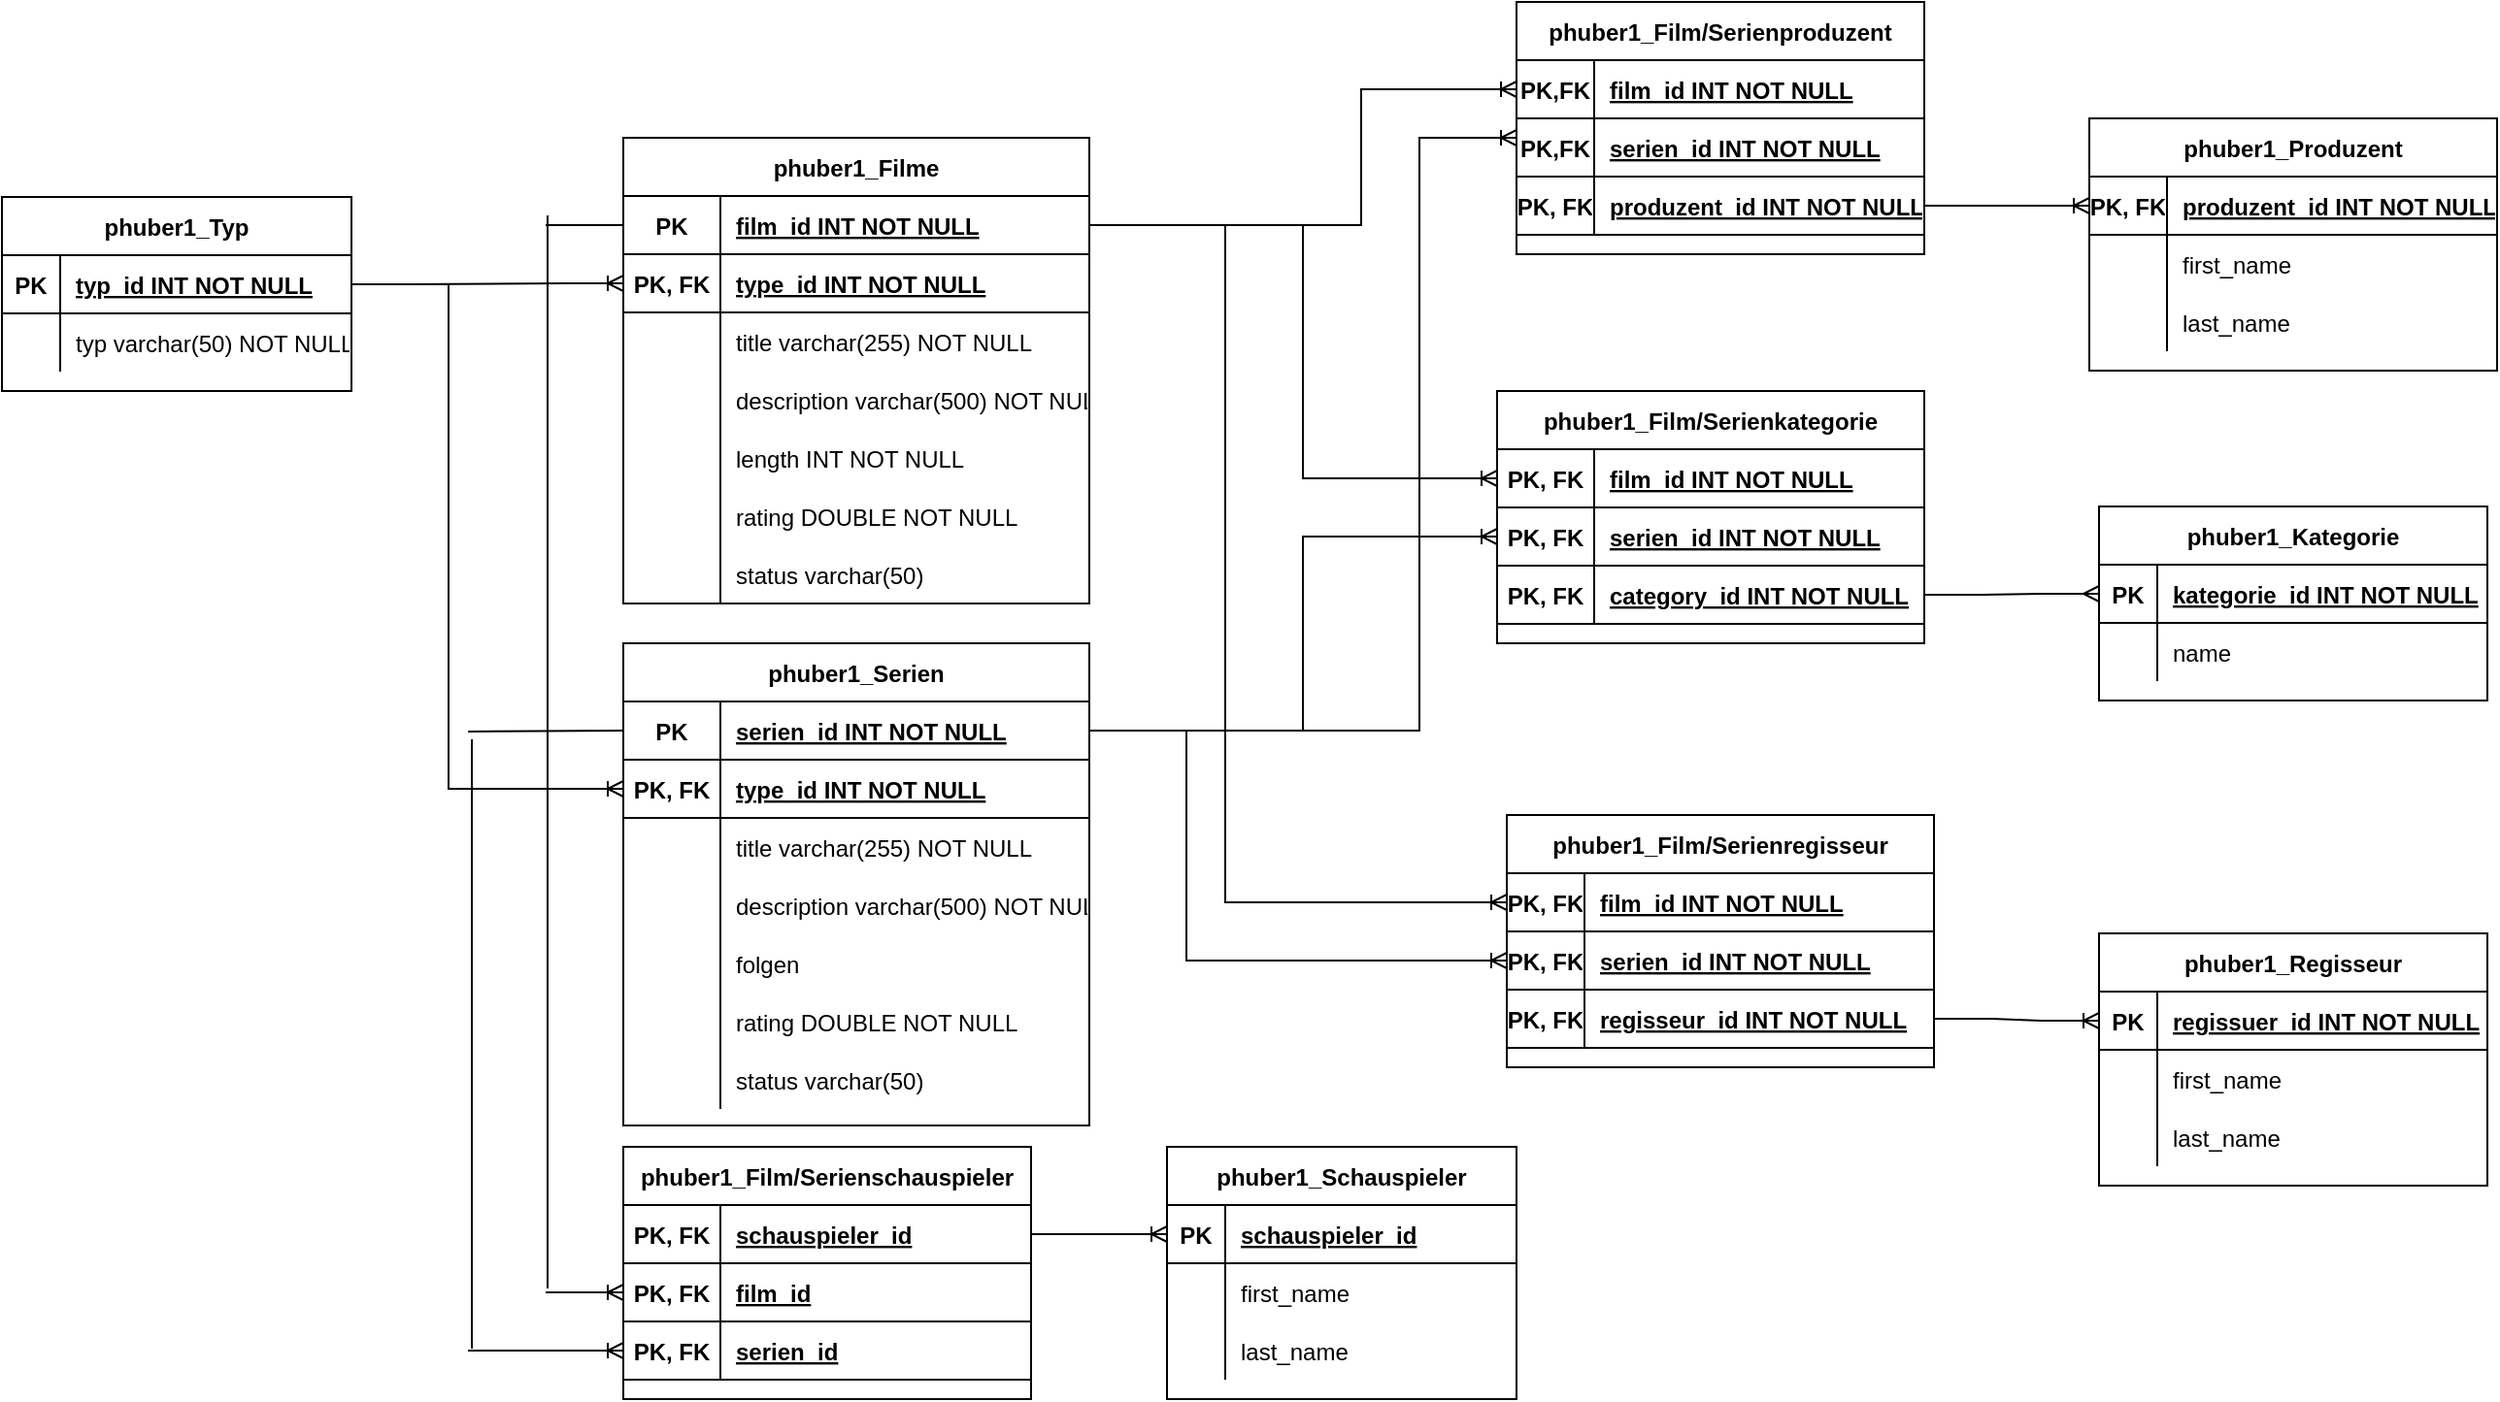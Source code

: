 <mxfile version="16.6.4" type="device"><diagram id="KSp8fLnDHFoUAOj3AxHG" name="Page-1"><mxGraphModel dx="2013" dy="986" grid="1" gridSize="10" guides="1" tooltips="1" connect="1" arrows="1" fold="1" page="1" pageScale="1" pageWidth="827" pageHeight="1169" math="0" shadow="0"><root><mxCell id="0"/><mxCell id="1" parent="0"/><mxCell id="9Musb2dba-jmzcyrWvt8-1" value="phuber1_Filme" style="shape=table;startSize=30;container=1;collapsible=1;childLayout=tableLayout;fixedRows=1;rowLines=0;fontStyle=1;align=center;resizeLast=1;" parent="1" vertex="1"><mxGeometry x="240" y="340" width="240" height="240" as="geometry"/></mxCell><mxCell id="9Musb2dba-jmzcyrWvt8-2" value="" style="shape=partialRectangle;collapsible=0;dropTarget=0;pointerEvents=0;fillColor=none;top=0;left=0;bottom=1;right=0;points=[[0,0.5],[1,0.5]];portConstraint=eastwest;" parent="9Musb2dba-jmzcyrWvt8-1" vertex="1"><mxGeometry y="30" width="240" height="30" as="geometry"/></mxCell><mxCell id="9Musb2dba-jmzcyrWvt8-3" value="PK" style="shape=partialRectangle;connectable=0;fillColor=none;top=0;left=0;bottom=0;right=0;fontStyle=1;overflow=hidden;" parent="9Musb2dba-jmzcyrWvt8-2" vertex="1"><mxGeometry width="50" height="30" as="geometry"><mxRectangle width="50" height="30" as="alternateBounds"/></mxGeometry></mxCell><mxCell id="9Musb2dba-jmzcyrWvt8-4" value="film_id INT NOT NULL" style="shape=partialRectangle;connectable=0;fillColor=none;top=0;left=0;bottom=0;right=0;align=left;spacingLeft=6;fontStyle=5;overflow=hidden;" parent="9Musb2dba-jmzcyrWvt8-2" vertex="1"><mxGeometry x="50" width="190" height="30" as="geometry"><mxRectangle width="190" height="30" as="alternateBounds"/></mxGeometry></mxCell><mxCell id="LfCO5lPHk4MvY7nS4nVk-37" style="shape=partialRectangle;collapsible=0;dropTarget=0;pointerEvents=0;fillColor=none;top=0;left=0;bottom=1;right=0;points=[[0,0.5],[1,0.5]];portConstraint=eastwest;" parent="9Musb2dba-jmzcyrWvt8-1" vertex="1"><mxGeometry y="60" width="240" height="30" as="geometry"/></mxCell><mxCell id="LfCO5lPHk4MvY7nS4nVk-38" value="PK, FK" style="shape=partialRectangle;connectable=0;fillColor=none;top=0;left=0;bottom=0;right=0;fontStyle=1;overflow=hidden;" parent="LfCO5lPHk4MvY7nS4nVk-37" vertex="1"><mxGeometry width="50" height="30" as="geometry"><mxRectangle width="50" height="30" as="alternateBounds"/></mxGeometry></mxCell><mxCell id="LfCO5lPHk4MvY7nS4nVk-39" value="type_id INT NOT NULL" style="shape=partialRectangle;connectable=0;fillColor=none;top=0;left=0;bottom=0;right=0;align=left;spacingLeft=6;fontStyle=5;overflow=hidden;" parent="LfCO5lPHk4MvY7nS4nVk-37" vertex="1"><mxGeometry x="50" width="190" height="30" as="geometry"><mxRectangle width="190" height="30" as="alternateBounds"/></mxGeometry></mxCell><mxCell id="9Musb2dba-jmzcyrWvt8-5" value="" style="shape=partialRectangle;collapsible=0;dropTarget=0;pointerEvents=0;fillColor=none;top=0;left=0;bottom=0;right=0;points=[[0,0.5],[1,0.5]];portConstraint=eastwest;" parent="9Musb2dba-jmzcyrWvt8-1" vertex="1"><mxGeometry y="90" width="240" height="30" as="geometry"/></mxCell><mxCell id="9Musb2dba-jmzcyrWvt8-6" value="" style="shape=partialRectangle;connectable=0;fillColor=none;top=0;left=0;bottom=0;right=0;editable=1;overflow=hidden;" parent="9Musb2dba-jmzcyrWvt8-5" vertex="1"><mxGeometry width="50" height="30" as="geometry"><mxRectangle width="50" height="30" as="alternateBounds"/></mxGeometry></mxCell><mxCell id="9Musb2dba-jmzcyrWvt8-7" value="title varchar(255) NOT NULL" style="shape=partialRectangle;connectable=0;fillColor=none;top=0;left=0;bottom=0;right=0;align=left;spacingLeft=6;overflow=hidden;" parent="9Musb2dba-jmzcyrWvt8-5" vertex="1"><mxGeometry x="50" width="190" height="30" as="geometry"><mxRectangle width="190" height="30" as="alternateBounds"/></mxGeometry></mxCell><mxCell id="9Musb2dba-jmzcyrWvt8-8" value="" style="shape=partialRectangle;collapsible=0;dropTarget=0;pointerEvents=0;fillColor=none;top=0;left=0;bottom=0;right=0;points=[[0,0.5],[1,0.5]];portConstraint=eastwest;" parent="9Musb2dba-jmzcyrWvt8-1" vertex="1"><mxGeometry y="120" width="240" height="30" as="geometry"/></mxCell><mxCell id="9Musb2dba-jmzcyrWvt8-9" value="" style="shape=partialRectangle;connectable=0;fillColor=none;top=0;left=0;bottom=0;right=0;editable=1;overflow=hidden;" parent="9Musb2dba-jmzcyrWvt8-8" vertex="1"><mxGeometry width="50" height="30" as="geometry"><mxRectangle width="50" height="30" as="alternateBounds"/></mxGeometry></mxCell><mxCell id="9Musb2dba-jmzcyrWvt8-10" value="description varchar(500) NOT NULL" style="shape=partialRectangle;connectable=0;fillColor=none;top=0;left=0;bottom=0;right=0;align=left;spacingLeft=6;overflow=hidden;" parent="9Musb2dba-jmzcyrWvt8-8" vertex="1"><mxGeometry x="50" width="190" height="30" as="geometry"><mxRectangle width="190" height="30" as="alternateBounds"/></mxGeometry></mxCell><mxCell id="9Musb2dba-jmzcyrWvt8-11" value="" style="shape=partialRectangle;collapsible=0;dropTarget=0;pointerEvents=0;fillColor=none;top=0;left=0;bottom=0;right=0;points=[[0,0.5],[1,0.5]];portConstraint=eastwest;" parent="9Musb2dba-jmzcyrWvt8-1" vertex="1"><mxGeometry y="150" width="240" height="30" as="geometry"/></mxCell><mxCell id="9Musb2dba-jmzcyrWvt8-12" value="" style="shape=partialRectangle;connectable=0;fillColor=none;top=0;left=0;bottom=0;right=0;editable=1;overflow=hidden;" parent="9Musb2dba-jmzcyrWvt8-11" vertex="1"><mxGeometry width="50" height="30" as="geometry"><mxRectangle width="50" height="30" as="alternateBounds"/></mxGeometry></mxCell><mxCell id="9Musb2dba-jmzcyrWvt8-13" value="length INT NOT NULL" style="shape=partialRectangle;connectable=0;fillColor=none;top=0;left=0;bottom=0;right=0;align=left;spacingLeft=6;overflow=hidden;" parent="9Musb2dba-jmzcyrWvt8-11" vertex="1"><mxGeometry x="50" width="190" height="30" as="geometry"><mxRectangle width="190" height="30" as="alternateBounds"/></mxGeometry></mxCell><mxCell id="9Musb2dba-jmzcyrWvt8-83" style="shape=partialRectangle;collapsible=0;dropTarget=0;pointerEvents=0;fillColor=none;top=0;left=0;bottom=0;right=0;points=[[0,0.5],[1,0.5]];portConstraint=eastwest;" parent="9Musb2dba-jmzcyrWvt8-1" vertex="1"><mxGeometry y="180" width="240" height="30" as="geometry"/></mxCell><mxCell id="9Musb2dba-jmzcyrWvt8-84" style="shape=partialRectangle;connectable=0;fillColor=none;top=0;left=0;bottom=0;right=0;editable=1;overflow=hidden;" parent="9Musb2dba-jmzcyrWvt8-83" vertex="1"><mxGeometry width="50" height="30" as="geometry"><mxRectangle width="50" height="30" as="alternateBounds"/></mxGeometry></mxCell><mxCell id="9Musb2dba-jmzcyrWvt8-85" value="rating DOUBLE NOT NULL" style="shape=partialRectangle;connectable=0;fillColor=none;top=0;left=0;bottom=0;right=0;align=left;spacingLeft=6;overflow=hidden;" parent="9Musb2dba-jmzcyrWvt8-83" vertex="1"><mxGeometry x="50" width="190" height="30" as="geometry"><mxRectangle width="190" height="30" as="alternateBounds"/></mxGeometry></mxCell><mxCell id="9Musb2dba-jmzcyrWvt8-80" style="shape=partialRectangle;collapsible=0;dropTarget=0;pointerEvents=0;fillColor=none;top=0;left=0;bottom=0;right=0;points=[[0,0.5],[1,0.5]];portConstraint=eastwest;" parent="9Musb2dba-jmzcyrWvt8-1" vertex="1"><mxGeometry y="210" width="240" height="30" as="geometry"/></mxCell><mxCell id="9Musb2dba-jmzcyrWvt8-81" style="shape=partialRectangle;connectable=0;fillColor=none;top=0;left=0;bottom=0;right=0;editable=1;overflow=hidden;" parent="9Musb2dba-jmzcyrWvt8-80" vertex="1"><mxGeometry width="50" height="30" as="geometry"><mxRectangle width="50" height="30" as="alternateBounds"/></mxGeometry></mxCell><mxCell id="9Musb2dba-jmzcyrWvt8-82" value="status varchar(50)" style="shape=partialRectangle;connectable=0;fillColor=none;top=0;left=0;bottom=0;right=0;align=left;spacingLeft=6;overflow=hidden;" parent="9Musb2dba-jmzcyrWvt8-80" vertex="1"><mxGeometry x="50" width="190" height="30" as="geometry"><mxRectangle width="190" height="30" as="alternateBounds"/></mxGeometry></mxCell><mxCell id="9Musb2dba-jmzcyrWvt8-14" value="phuber1_Film/Serienkategorie" style="shape=table;startSize=30;container=1;collapsible=1;childLayout=tableLayout;fixedRows=1;rowLines=0;fontStyle=1;align=center;resizeLast=1;" parent="1" vertex="1"><mxGeometry x="690" y="470.5" width="220" height="130" as="geometry"/></mxCell><mxCell id="9Musb2dba-jmzcyrWvt8-15" value="" style="shape=partialRectangle;collapsible=0;dropTarget=0;pointerEvents=0;fillColor=none;top=0;left=0;bottom=1;right=0;points=[[0,0.5],[1,0.5]];portConstraint=eastwest;" parent="9Musb2dba-jmzcyrWvt8-14" vertex="1"><mxGeometry y="30" width="220" height="30" as="geometry"/></mxCell><mxCell id="9Musb2dba-jmzcyrWvt8-16" value="PK, FK" style="shape=partialRectangle;connectable=0;fillColor=none;top=0;left=0;bottom=0;right=0;fontStyle=1;overflow=hidden;" parent="9Musb2dba-jmzcyrWvt8-15" vertex="1"><mxGeometry width="50" height="30" as="geometry"><mxRectangle width="50" height="30" as="alternateBounds"/></mxGeometry></mxCell><mxCell id="9Musb2dba-jmzcyrWvt8-17" value="film_id INT NOT NULL" style="shape=partialRectangle;connectable=0;fillColor=none;top=0;left=0;bottom=0;right=0;align=left;spacingLeft=6;fontStyle=5;overflow=hidden;" parent="9Musb2dba-jmzcyrWvt8-15" vertex="1"><mxGeometry x="50" width="170" height="30" as="geometry"><mxRectangle width="170" height="30" as="alternateBounds"/></mxGeometry></mxCell><mxCell id="9Musb2dba-jmzcyrWvt8-89" style="shape=partialRectangle;collapsible=0;dropTarget=0;pointerEvents=0;fillColor=none;top=0;left=0;bottom=1;right=0;points=[[0,0.5],[1,0.5]];portConstraint=eastwest;" parent="9Musb2dba-jmzcyrWvt8-14" vertex="1"><mxGeometry y="60" width="220" height="30" as="geometry"/></mxCell><mxCell id="9Musb2dba-jmzcyrWvt8-90" value="PK, FK" style="shape=partialRectangle;connectable=0;fillColor=none;top=0;left=0;bottom=0;right=0;fontStyle=1;overflow=hidden;" parent="9Musb2dba-jmzcyrWvt8-89" vertex="1"><mxGeometry width="50" height="30" as="geometry"><mxRectangle width="50" height="30" as="alternateBounds"/></mxGeometry></mxCell><mxCell id="9Musb2dba-jmzcyrWvt8-91" value="serien_id INT NOT NULL" style="shape=partialRectangle;connectable=0;fillColor=none;top=0;left=0;bottom=0;right=0;align=left;spacingLeft=6;fontStyle=5;overflow=hidden;" parent="9Musb2dba-jmzcyrWvt8-89" vertex="1"><mxGeometry x="50" width="170" height="30" as="geometry"><mxRectangle width="170" height="30" as="alternateBounds"/></mxGeometry></mxCell><mxCell id="9Musb2dba-jmzcyrWvt8-86" style="shape=partialRectangle;collapsible=0;dropTarget=0;pointerEvents=0;fillColor=none;top=0;left=0;bottom=1;right=0;points=[[0,0.5],[1,0.5]];portConstraint=eastwest;" parent="9Musb2dba-jmzcyrWvt8-14" vertex="1"><mxGeometry y="90" width="220" height="30" as="geometry"/></mxCell><mxCell id="9Musb2dba-jmzcyrWvt8-87" value="PK, FK" style="shape=partialRectangle;connectable=0;fillColor=none;top=0;left=0;bottom=0;right=0;fontStyle=1;overflow=hidden;" parent="9Musb2dba-jmzcyrWvt8-86" vertex="1"><mxGeometry width="50" height="30" as="geometry"><mxRectangle width="50" height="30" as="alternateBounds"/></mxGeometry></mxCell><mxCell id="9Musb2dba-jmzcyrWvt8-88" value="category_id INT NOT NULL" style="shape=partialRectangle;connectable=0;fillColor=none;top=0;left=0;bottom=0;right=0;align=left;spacingLeft=6;fontStyle=5;overflow=hidden;" parent="9Musb2dba-jmzcyrWvt8-86" vertex="1"><mxGeometry x="50" width="170" height="30" as="geometry"><mxRectangle width="170" height="30" as="alternateBounds"/></mxGeometry></mxCell><mxCell id="9Musb2dba-jmzcyrWvt8-27" value="phuber1_Schauspieler" style="shape=table;startSize=30;container=1;collapsible=1;childLayout=tableLayout;fixedRows=1;rowLines=0;fontStyle=1;align=center;resizeLast=1;" parent="1" vertex="1"><mxGeometry x="520" y="860" width="180" height="130" as="geometry"/></mxCell><mxCell id="9Musb2dba-jmzcyrWvt8-28" value="" style="shape=partialRectangle;collapsible=0;dropTarget=0;pointerEvents=0;fillColor=none;top=0;left=0;bottom=1;right=0;points=[[0,0.5],[1,0.5]];portConstraint=eastwest;" parent="9Musb2dba-jmzcyrWvt8-27" vertex="1"><mxGeometry y="30" width="180" height="30" as="geometry"/></mxCell><mxCell id="9Musb2dba-jmzcyrWvt8-29" value="PK" style="shape=partialRectangle;connectable=0;fillColor=none;top=0;left=0;bottom=0;right=0;fontStyle=1;overflow=hidden;" parent="9Musb2dba-jmzcyrWvt8-28" vertex="1"><mxGeometry width="30" height="30" as="geometry"><mxRectangle width="30" height="30" as="alternateBounds"/></mxGeometry></mxCell><mxCell id="9Musb2dba-jmzcyrWvt8-30" value="schauspieler_id" style="shape=partialRectangle;connectable=0;fillColor=none;top=0;left=0;bottom=0;right=0;align=left;spacingLeft=6;fontStyle=5;overflow=hidden;" parent="9Musb2dba-jmzcyrWvt8-28" vertex="1"><mxGeometry x="30" width="150" height="30" as="geometry"><mxRectangle width="150" height="30" as="alternateBounds"/></mxGeometry></mxCell><mxCell id="9Musb2dba-jmzcyrWvt8-31" value="" style="shape=partialRectangle;collapsible=0;dropTarget=0;pointerEvents=0;fillColor=none;top=0;left=0;bottom=0;right=0;points=[[0,0.5],[1,0.5]];portConstraint=eastwest;" parent="9Musb2dba-jmzcyrWvt8-27" vertex="1"><mxGeometry y="60" width="180" height="30" as="geometry"/></mxCell><mxCell id="9Musb2dba-jmzcyrWvt8-32" value="" style="shape=partialRectangle;connectable=0;fillColor=none;top=0;left=0;bottom=0;right=0;editable=1;overflow=hidden;" parent="9Musb2dba-jmzcyrWvt8-31" vertex="1"><mxGeometry width="30" height="30" as="geometry"><mxRectangle width="30" height="30" as="alternateBounds"/></mxGeometry></mxCell><mxCell id="9Musb2dba-jmzcyrWvt8-33" value="first_name" style="shape=partialRectangle;connectable=0;fillColor=none;top=0;left=0;bottom=0;right=0;align=left;spacingLeft=6;overflow=hidden;" parent="9Musb2dba-jmzcyrWvt8-31" vertex="1"><mxGeometry x="30" width="150" height="30" as="geometry"><mxRectangle width="150" height="30" as="alternateBounds"/></mxGeometry></mxCell><mxCell id="9Musb2dba-jmzcyrWvt8-34" value="" style="shape=partialRectangle;collapsible=0;dropTarget=0;pointerEvents=0;fillColor=none;top=0;left=0;bottom=0;right=0;points=[[0,0.5],[1,0.5]];portConstraint=eastwest;" parent="9Musb2dba-jmzcyrWvt8-27" vertex="1"><mxGeometry y="90" width="180" height="30" as="geometry"/></mxCell><mxCell id="9Musb2dba-jmzcyrWvt8-35" value="" style="shape=partialRectangle;connectable=0;fillColor=none;top=0;left=0;bottom=0;right=0;editable=1;overflow=hidden;" parent="9Musb2dba-jmzcyrWvt8-34" vertex="1"><mxGeometry width="30" height="30" as="geometry"><mxRectangle width="30" height="30" as="alternateBounds"/></mxGeometry></mxCell><mxCell id="9Musb2dba-jmzcyrWvt8-36" value="last_name" style="shape=partialRectangle;connectable=0;fillColor=none;top=0;left=0;bottom=0;right=0;align=left;spacingLeft=6;overflow=hidden;" parent="9Musb2dba-jmzcyrWvt8-34" vertex="1"><mxGeometry x="30" width="150" height="30" as="geometry"><mxRectangle width="150" height="30" as="alternateBounds"/></mxGeometry></mxCell><mxCell id="9Musb2dba-jmzcyrWvt8-53" value="phuber1_Kategorie" style="shape=table;startSize=30;container=1;collapsible=1;childLayout=tableLayout;fixedRows=1;rowLines=0;fontStyle=1;align=center;resizeLast=1;" parent="1" vertex="1"><mxGeometry x="1000" y="530" width="200" height="100" as="geometry"/></mxCell><mxCell id="9Musb2dba-jmzcyrWvt8-54" value="" style="shape=partialRectangle;collapsible=0;dropTarget=0;pointerEvents=0;fillColor=none;top=0;left=0;bottom=1;right=0;points=[[0,0.5],[1,0.5]];portConstraint=eastwest;" parent="9Musb2dba-jmzcyrWvt8-53" vertex="1"><mxGeometry y="30" width="200" height="30" as="geometry"/></mxCell><mxCell id="9Musb2dba-jmzcyrWvt8-55" value="PK" style="shape=partialRectangle;connectable=0;fillColor=none;top=0;left=0;bottom=0;right=0;fontStyle=1;overflow=hidden;" parent="9Musb2dba-jmzcyrWvt8-54" vertex="1"><mxGeometry width="30" height="30" as="geometry"><mxRectangle width="30" height="30" as="alternateBounds"/></mxGeometry></mxCell><mxCell id="9Musb2dba-jmzcyrWvt8-56" value="kategorie_id INT NOT NULL" style="shape=partialRectangle;connectable=0;fillColor=none;top=0;left=0;bottom=0;right=0;align=left;spacingLeft=6;fontStyle=5;overflow=hidden;" parent="9Musb2dba-jmzcyrWvt8-54" vertex="1"><mxGeometry x="30" width="170" height="30" as="geometry"><mxRectangle width="170" height="30" as="alternateBounds"/></mxGeometry></mxCell><mxCell id="9Musb2dba-jmzcyrWvt8-57" value="" style="shape=partialRectangle;collapsible=0;dropTarget=0;pointerEvents=0;fillColor=none;top=0;left=0;bottom=0;right=0;points=[[0,0.5],[1,0.5]];portConstraint=eastwest;" parent="9Musb2dba-jmzcyrWvt8-53" vertex="1"><mxGeometry y="60" width="200" height="30" as="geometry"/></mxCell><mxCell id="9Musb2dba-jmzcyrWvt8-58" value="" style="shape=partialRectangle;connectable=0;fillColor=none;top=0;left=0;bottom=0;right=0;editable=1;overflow=hidden;" parent="9Musb2dba-jmzcyrWvt8-57" vertex="1"><mxGeometry width="30" height="30" as="geometry"><mxRectangle width="30" height="30" as="alternateBounds"/></mxGeometry></mxCell><mxCell id="9Musb2dba-jmzcyrWvt8-59" value="name" style="shape=partialRectangle;connectable=0;fillColor=none;top=0;left=0;bottom=0;right=0;align=left;spacingLeft=6;overflow=hidden;" parent="9Musb2dba-jmzcyrWvt8-57" vertex="1"><mxGeometry x="30" width="170" height="30" as="geometry"><mxRectangle width="170" height="30" as="alternateBounds"/></mxGeometry></mxCell><mxCell id="9Musb2dba-jmzcyrWvt8-92" value="phuber1_Film/Serienschauspieler" style="shape=table;startSize=30;container=1;collapsible=1;childLayout=tableLayout;fixedRows=1;rowLines=0;fontStyle=1;align=center;resizeLast=1;" parent="1" vertex="1"><mxGeometry x="240" y="860" width="210" height="130" as="geometry"/></mxCell><mxCell id="9Musb2dba-jmzcyrWvt8-93" value="" style="shape=partialRectangle;collapsible=0;dropTarget=0;pointerEvents=0;fillColor=none;top=0;left=0;bottom=1;right=0;points=[[0,0.5],[1,0.5]];portConstraint=eastwest;" parent="9Musb2dba-jmzcyrWvt8-92" vertex="1"><mxGeometry y="30" width="210" height="30" as="geometry"/></mxCell><mxCell id="9Musb2dba-jmzcyrWvt8-94" value="PK, FK" style="shape=partialRectangle;connectable=0;fillColor=none;top=0;left=0;bottom=0;right=0;fontStyle=1;overflow=hidden;" parent="9Musb2dba-jmzcyrWvt8-93" vertex="1"><mxGeometry width="50" height="30" as="geometry"><mxRectangle width="50" height="30" as="alternateBounds"/></mxGeometry></mxCell><mxCell id="9Musb2dba-jmzcyrWvt8-95" value="schauspieler_id" style="shape=partialRectangle;connectable=0;fillColor=none;top=0;left=0;bottom=0;right=0;align=left;spacingLeft=6;fontStyle=5;overflow=hidden;" parent="9Musb2dba-jmzcyrWvt8-93" vertex="1"><mxGeometry x="50" width="160" height="30" as="geometry"><mxRectangle width="160" height="30" as="alternateBounds"/></mxGeometry></mxCell><mxCell id="9Musb2dba-jmzcyrWvt8-111" style="shape=partialRectangle;collapsible=0;dropTarget=0;pointerEvents=0;fillColor=none;top=0;left=0;bottom=1;right=0;points=[[0,0.5],[1,0.5]];portConstraint=eastwest;" parent="9Musb2dba-jmzcyrWvt8-92" vertex="1"><mxGeometry y="60" width="210" height="30" as="geometry"/></mxCell><mxCell id="9Musb2dba-jmzcyrWvt8-112" value="PK, FK" style="shape=partialRectangle;connectable=0;fillColor=none;top=0;left=0;bottom=0;right=0;fontStyle=1;overflow=hidden;" parent="9Musb2dba-jmzcyrWvt8-111" vertex="1"><mxGeometry width="50" height="30" as="geometry"><mxRectangle width="50" height="30" as="alternateBounds"/></mxGeometry></mxCell><mxCell id="9Musb2dba-jmzcyrWvt8-113" value="film_id" style="shape=partialRectangle;connectable=0;fillColor=none;top=0;left=0;bottom=0;right=0;align=left;spacingLeft=6;fontStyle=5;overflow=hidden;" parent="9Musb2dba-jmzcyrWvt8-111" vertex="1"><mxGeometry x="50" width="160" height="30" as="geometry"><mxRectangle width="160" height="30" as="alternateBounds"/></mxGeometry></mxCell><mxCell id="9Musb2dba-jmzcyrWvt8-114" style="shape=partialRectangle;collapsible=0;dropTarget=0;pointerEvents=0;fillColor=none;top=0;left=0;bottom=1;right=0;points=[[0,0.5],[1,0.5]];portConstraint=eastwest;" parent="9Musb2dba-jmzcyrWvt8-92" vertex="1"><mxGeometry y="90" width="210" height="30" as="geometry"/></mxCell><mxCell id="9Musb2dba-jmzcyrWvt8-115" value="PK, FK" style="shape=partialRectangle;connectable=0;fillColor=none;top=0;left=0;bottom=0;right=0;fontStyle=1;overflow=hidden;" parent="9Musb2dba-jmzcyrWvt8-114" vertex="1"><mxGeometry width="50" height="30" as="geometry"><mxRectangle width="50" height="30" as="alternateBounds"/></mxGeometry></mxCell><mxCell id="9Musb2dba-jmzcyrWvt8-116" value="serien_id" style="shape=partialRectangle;connectable=0;fillColor=none;top=0;left=0;bottom=0;right=0;align=left;spacingLeft=6;fontStyle=5;overflow=hidden;" parent="9Musb2dba-jmzcyrWvt8-114" vertex="1"><mxGeometry x="50" width="160" height="30" as="geometry"><mxRectangle width="160" height="30" as="alternateBounds"/></mxGeometry></mxCell><mxCell id="LfCO5lPHk4MvY7nS4nVk-2" value="" style="edgeStyle=entityRelationEdgeStyle;fontSize=12;html=1;endArrow=ERoneToMany;rounded=0;exitX=1;exitY=0.5;exitDx=0;exitDy=0;" parent="1" source="9Musb2dba-jmzcyrWvt8-93" target="9Musb2dba-jmzcyrWvt8-28" edge="1"><mxGeometry width="100" height="100" relative="1" as="geometry"><mxPoint x="360" y="860" as="sourcePoint"/><mxPoint x="460" y="760" as="targetPoint"/></mxGeometry></mxCell><mxCell id="LfCO5lPHk4MvY7nS4nVk-4" value="" style="edgeStyle=entityRelationEdgeStyle;fontSize=12;html=1;endArrow=ERmany;rounded=0;exitX=1;exitY=0.5;exitDx=0;exitDy=0;entryX=0;entryY=0.5;entryDx=0;entryDy=0;" parent="1" source="9Musb2dba-jmzcyrWvt8-86" target="9Musb2dba-jmzcyrWvt8-54" edge="1"><mxGeometry width="100" height="100" relative="1" as="geometry"><mxPoint x="520" y="760" as="sourcePoint"/><mxPoint x="620" y="660" as="targetPoint"/></mxGeometry></mxCell><mxCell id="LfCO5lPHk4MvY7nS4nVk-12" value="" style="edgeStyle=orthogonalEdgeStyle;fontSize=12;html=1;endArrow=ERoneToMany;rounded=0;entryX=0;entryY=0.5;entryDx=0;entryDy=0;exitX=1;exitY=0.5;exitDx=0;exitDy=0;" parent="1" source="9Musb2dba-jmzcyrWvt8-67" target="9Musb2dba-jmzcyrWvt8-89" edge="1"><mxGeometry width="100" height="100" relative="1" as="geometry"><mxPoint x="280" y="740" as="sourcePoint"/><mxPoint x="140" y="640" as="targetPoint"/><Array as="points"><mxPoint x="590" y="646"/><mxPoint x="590" y="546"/></Array></mxGeometry></mxCell><mxCell id="LfCO5lPHk4MvY7nS4nVk-9" value="" style="edgeStyle=orthogonalEdgeStyle;fontSize=12;html=1;endArrow=ERoneToMany;rounded=0;entryX=0;entryY=0.5;entryDx=0;entryDy=0;exitX=1;exitY=0.5;exitDx=0;exitDy=0;" parent="1" source="9Musb2dba-jmzcyrWvt8-2" target="9Musb2dba-jmzcyrWvt8-15" edge="1"><mxGeometry width="100" height="100" relative="1" as="geometry"><mxPoint x="290" y="400" as="sourcePoint"/><mxPoint x="840" y="440" as="targetPoint"/><Array as="points"><mxPoint x="590" y="385"/><mxPoint x="590" y="516"/></Array></mxGeometry></mxCell><mxCell id="9Musb2dba-jmzcyrWvt8-66" value="phuber1_Serien" style="shape=table;startSize=30;container=1;collapsible=1;childLayout=tableLayout;fixedRows=1;rowLines=0;fontStyle=1;align=center;resizeLast=1;" parent="1" vertex="1"><mxGeometry x="240" y="600.5" width="240" height="248.5" as="geometry"/></mxCell><mxCell id="9Musb2dba-jmzcyrWvt8-67" value="" style="shape=partialRectangle;collapsible=0;dropTarget=0;pointerEvents=0;fillColor=none;top=0;left=0;bottom=1;right=0;points=[[0,0.5],[1,0.5]];portConstraint=eastwest;" parent="9Musb2dba-jmzcyrWvt8-66" vertex="1"><mxGeometry y="30" width="240" height="30" as="geometry"/></mxCell><mxCell id="9Musb2dba-jmzcyrWvt8-68" value="PK" style="shape=partialRectangle;connectable=0;fillColor=none;top=0;left=0;bottom=0;right=0;fontStyle=1;overflow=hidden;" parent="9Musb2dba-jmzcyrWvt8-67" vertex="1"><mxGeometry width="50" height="30" as="geometry"><mxRectangle width="50" height="30" as="alternateBounds"/></mxGeometry></mxCell><mxCell id="9Musb2dba-jmzcyrWvt8-69" value="serien_id INT NOT NULL" style="shape=partialRectangle;connectable=0;fillColor=none;top=0;left=0;bottom=0;right=0;align=left;spacingLeft=6;fontStyle=5;overflow=hidden;" parent="9Musb2dba-jmzcyrWvt8-67" vertex="1"><mxGeometry x="50" width="190" height="30" as="geometry"><mxRectangle width="190" height="30" as="alternateBounds"/></mxGeometry></mxCell><mxCell id="LfCO5lPHk4MvY7nS4nVk-34" style="shape=partialRectangle;collapsible=0;dropTarget=0;pointerEvents=0;fillColor=none;top=0;left=0;bottom=1;right=0;points=[[0,0.5],[1,0.5]];portConstraint=eastwest;" parent="9Musb2dba-jmzcyrWvt8-66" vertex="1"><mxGeometry y="60" width="240" height="30" as="geometry"/></mxCell><mxCell id="LfCO5lPHk4MvY7nS4nVk-35" value="PK, FK" style="shape=partialRectangle;connectable=0;fillColor=none;top=0;left=0;bottom=0;right=0;fontStyle=1;overflow=hidden;" parent="LfCO5lPHk4MvY7nS4nVk-34" vertex="1"><mxGeometry width="50" height="30" as="geometry"><mxRectangle width="50" height="30" as="alternateBounds"/></mxGeometry></mxCell><mxCell id="LfCO5lPHk4MvY7nS4nVk-36" value="type_id INT NOT NULL" style="shape=partialRectangle;connectable=0;fillColor=none;top=0;left=0;bottom=0;right=0;align=left;spacingLeft=6;fontStyle=5;overflow=hidden;" parent="LfCO5lPHk4MvY7nS4nVk-34" vertex="1"><mxGeometry x="50" width="190" height="30" as="geometry"><mxRectangle width="190" height="30" as="alternateBounds"/></mxGeometry></mxCell><mxCell id="9Musb2dba-jmzcyrWvt8-70" value="" style="shape=partialRectangle;collapsible=0;dropTarget=0;pointerEvents=0;fillColor=none;top=0;left=0;bottom=0;right=0;points=[[0,0.5],[1,0.5]];portConstraint=eastwest;" parent="9Musb2dba-jmzcyrWvt8-66" vertex="1"><mxGeometry y="90" width="240" height="30" as="geometry"/></mxCell><mxCell id="9Musb2dba-jmzcyrWvt8-71" value="" style="shape=partialRectangle;connectable=0;fillColor=none;top=0;left=0;bottom=0;right=0;editable=1;overflow=hidden;" parent="9Musb2dba-jmzcyrWvt8-70" vertex="1"><mxGeometry width="50" height="30" as="geometry"><mxRectangle width="50" height="30" as="alternateBounds"/></mxGeometry></mxCell><mxCell id="9Musb2dba-jmzcyrWvt8-72" value="title varchar(255) NOT NULL" style="shape=partialRectangle;connectable=0;fillColor=none;top=0;left=0;bottom=0;right=0;align=left;spacingLeft=6;overflow=hidden;" parent="9Musb2dba-jmzcyrWvt8-70" vertex="1"><mxGeometry x="50" width="190" height="30" as="geometry"><mxRectangle width="190" height="30" as="alternateBounds"/></mxGeometry></mxCell><mxCell id="9Musb2dba-jmzcyrWvt8-73" value="" style="shape=partialRectangle;collapsible=0;dropTarget=0;pointerEvents=0;fillColor=none;top=0;left=0;bottom=0;right=0;points=[[0,0.5],[1,0.5]];portConstraint=eastwest;" parent="9Musb2dba-jmzcyrWvt8-66" vertex="1"><mxGeometry y="120" width="240" height="30" as="geometry"/></mxCell><mxCell id="9Musb2dba-jmzcyrWvt8-74" value="" style="shape=partialRectangle;connectable=0;fillColor=none;top=0;left=0;bottom=0;right=0;editable=1;overflow=hidden;" parent="9Musb2dba-jmzcyrWvt8-73" vertex="1"><mxGeometry width="50" height="30" as="geometry"><mxRectangle width="50" height="30" as="alternateBounds"/></mxGeometry></mxCell><mxCell id="9Musb2dba-jmzcyrWvt8-75" value="description varchar(500) NOT NULL" style="shape=partialRectangle;connectable=0;fillColor=none;top=0;left=0;bottom=0;right=0;align=left;spacingLeft=6;overflow=hidden;" parent="9Musb2dba-jmzcyrWvt8-73" vertex="1"><mxGeometry x="50" width="190" height="30" as="geometry"><mxRectangle width="190" height="30" as="alternateBounds"/></mxGeometry></mxCell><mxCell id="9Musb2dba-jmzcyrWvt8-76" value="" style="shape=partialRectangle;collapsible=0;dropTarget=0;pointerEvents=0;fillColor=none;top=0;left=0;bottom=0;right=0;points=[[0,0.5],[1,0.5]];portConstraint=eastwest;" parent="9Musb2dba-jmzcyrWvt8-66" vertex="1"><mxGeometry y="150" width="240" height="30" as="geometry"/></mxCell><mxCell id="9Musb2dba-jmzcyrWvt8-77" value="" style="shape=partialRectangle;connectable=0;fillColor=none;top=0;left=0;bottom=0;right=0;editable=1;overflow=hidden;" parent="9Musb2dba-jmzcyrWvt8-76" vertex="1"><mxGeometry width="50" height="30" as="geometry"><mxRectangle width="50" height="30" as="alternateBounds"/></mxGeometry></mxCell><mxCell id="9Musb2dba-jmzcyrWvt8-78" value="folgen" style="shape=partialRectangle;connectable=0;fillColor=none;top=0;left=0;bottom=0;right=0;align=left;spacingLeft=6;overflow=hidden;" parent="9Musb2dba-jmzcyrWvt8-76" vertex="1"><mxGeometry x="50" width="190" height="30" as="geometry"><mxRectangle width="190" height="30" as="alternateBounds"/></mxGeometry></mxCell><mxCell id="9Musb2dba-jmzcyrWvt8-105" style="shape=partialRectangle;collapsible=0;dropTarget=0;pointerEvents=0;fillColor=none;top=0;left=0;bottom=0;right=0;points=[[0,0.5],[1,0.5]];portConstraint=eastwest;" parent="9Musb2dba-jmzcyrWvt8-66" vertex="1"><mxGeometry y="180" width="240" height="30" as="geometry"/></mxCell><mxCell id="9Musb2dba-jmzcyrWvt8-106" style="shape=partialRectangle;connectable=0;fillColor=none;top=0;left=0;bottom=0;right=0;editable=1;overflow=hidden;" parent="9Musb2dba-jmzcyrWvt8-105" vertex="1"><mxGeometry width="50" height="30" as="geometry"><mxRectangle width="50" height="30" as="alternateBounds"/></mxGeometry></mxCell><mxCell id="9Musb2dba-jmzcyrWvt8-107" value="rating DOUBLE NOT NULL" style="shape=partialRectangle;connectable=0;fillColor=none;top=0;left=0;bottom=0;right=0;align=left;spacingLeft=6;overflow=hidden;" parent="9Musb2dba-jmzcyrWvt8-105" vertex="1"><mxGeometry x="50" width="190" height="30" as="geometry"><mxRectangle width="190" height="30" as="alternateBounds"/></mxGeometry></mxCell><mxCell id="9Musb2dba-jmzcyrWvt8-108" style="shape=partialRectangle;collapsible=0;dropTarget=0;pointerEvents=0;fillColor=none;top=0;left=0;bottom=0;right=0;points=[[0,0.5],[1,0.5]];portConstraint=eastwest;" parent="9Musb2dba-jmzcyrWvt8-66" vertex="1"><mxGeometry y="210" width="240" height="30" as="geometry"/></mxCell><mxCell id="9Musb2dba-jmzcyrWvt8-109" style="shape=partialRectangle;connectable=0;fillColor=none;top=0;left=0;bottom=0;right=0;editable=1;overflow=hidden;" parent="9Musb2dba-jmzcyrWvt8-108" vertex="1"><mxGeometry width="50" height="30" as="geometry"><mxRectangle width="50" height="30" as="alternateBounds"/></mxGeometry></mxCell><mxCell id="9Musb2dba-jmzcyrWvt8-110" value="status varchar(50)" style="shape=partialRectangle;connectable=0;fillColor=none;top=0;left=0;bottom=0;right=0;align=left;spacingLeft=6;overflow=hidden;" parent="9Musb2dba-jmzcyrWvt8-108" vertex="1"><mxGeometry x="50" width="190" height="30" as="geometry"><mxRectangle width="190" height="30" as="alternateBounds"/></mxGeometry></mxCell><mxCell id="LfCO5lPHk4MvY7nS4nVk-15" value="" style="edgeStyle=entityRelationEdgeStyle;fontSize=12;html=1;endArrow=ERoneToMany;rounded=0;entryX=0;entryY=0.5;entryDx=0;entryDy=0;" parent="1" target="9Musb2dba-jmzcyrWvt8-111" edge="1"><mxGeometry width="100" height="100" relative="1" as="geometry"><mxPoint x="200" y="935" as="sourcePoint"/><mxPoint x="140" y="900" as="targetPoint"/></mxGeometry></mxCell><mxCell id="LfCO5lPHk4MvY7nS4nVk-16" value="" style="edgeStyle=entityRelationEdgeStyle;fontSize=12;html=1;endArrow=ERoneToMany;rounded=0;entryX=0;entryY=0.5;entryDx=0;entryDy=0;" parent="1" target="9Musb2dba-jmzcyrWvt8-114" edge="1"><mxGeometry width="100" height="100" relative="1" as="geometry"><mxPoint x="160" y="965" as="sourcePoint"/><mxPoint x="200" y="960" as="targetPoint"/></mxGeometry></mxCell><mxCell id="LfCO5lPHk4MvY7nS4nVk-17" value="" style="endArrow=none;html=1;rounded=0;" parent="1" edge="1"><mxGeometry relative="1" as="geometry"><mxPoint x="201" y="380" as="sourcePoint"/><mxPoint x="201" y="933" as="targetPoint"/></mxGeometry></mxCell><mxCell id="LfCO5lPHk4MvY7nS4nVk-18" value="" style="endArrow=none;html=1;rounded=0;entryX=0;entryY=0.5;entryDx=0;entryDy=0;" parent="1" target="9Musb2dba-jmzcyrWvt8-2" edge="1"><mxGeometry relative="1" as="geometry"><mxPoint x="200" y="385" as="sourcePoint"/><mxPoint x="560" y="630" as="targetPoint"/></mxGeometry></mxCell><mxCell id="LfCO5lPHk4MvY7nS4nVk-23" value="" style="endArrow=none;html=1;rounded=0;" parent="1" edge="1"><mxGeometry relative="1" as="geometry"><mxPoint x="162" y="964" as="sourcePoint"/><mxPoint x="162" y="650" as="targetPoint"/></mxGeometry></mxCell><mxCell id="LfCO5lPHk4MvY7nS4nVk-27" value="" style="endArrow=none;html=1;rounded=0;exitX=0;exitY=0.5;exitDx=0;exitDy=0;" parent="1" source="9Musb2dba-jmzcyrWvt8-67" edge="1"><mxGeometry relative="1" as="geometry"><mxPoint x="240" y="645.5" as="sourcePoint"/><mxPoint x="160" y="646" as="targetPoint"/></mxGeometry></mxCell><mxCell id="bWtr4RBN5xB_PfHhW3ly-1" value="phuber1_Film/Serienregisseur" style="shape=table;startSize=30;container=1;collapsible=1;childLayout=tableLayout;fixedRows=1;rowLines=0;fontStyle=1;align=center;resizeLast=1;" vertex="1" parent="1"><mxGeometry x="695" y="689" width="220" height="130" as="geometry"/></mxCell><mxCell id="bWtr4RBN5xB_PfHhW3ly-147" style="shape=tableRow;horizontal=0;startSize=0;swimlaneHead=0;swimlaneBody=0;fillColor=none;collapsible=0;dropTarget=0;points=[[0,0.5],[1,0.5]];portConstraint=eastwest;top=0;left=0;right=0;bottom=1;" vertex="1" parent="bWtr4RBN5xB_PfHhW3ly-1"><mxGeometry y="30" width="220" height="30" as="geometry"/></mxCell><mxCell id="bWtr4RBN5xB_PfHhW3ly-148" value="PK, FK" style="shape=partialRectangle;connectable=0;fillColor=none;top=0;left=0;bottom=0;right=0;fontStyle=1;overflow=hidden;" vertex="1" parent="bWtr4RBN5xB_PfHhW3ly-147"><mxGeometry width="40" height="30" as="geometry"><mxRectangle width="40" height="30" as="alternateBounds"/></mxGeometry></mxCell><mxCell id="bWtr4RBN5xB_PfHhW3ly-149" value="film_id INT NOT NULL" style="shape=partialRectangle;connectable=0;fillColor=none;top=0;left=0;bottom=0;right=0;align=left;spacingLeft=6;fontStyle=5;overflow=hidden;" vertex="1" parent="bWtr4RBN5xB_PfHhW3ly-147"><mxGeometry x="40" width="180" height="30" as="geometry"><mxRectangle width="180" height="30" as="alternateBounds"/></mxGeometry></mxCell><mxCell id="bWtr4RBN5xB_PfHhW3ly-2" value="" style="shape=tableRow;horizontal=0;startSize=0;swimlaneHead=0;swimlaneBody=0;fillColor=none;collapsible=0;dropTarget=0;points=[[0,0.5],[1,0.5]];portConstraint=eastwest;top=0;left=0;right=0;bottom=1;" vertex="1" parent="bWtr4RBN5xB_PfHhW3ly-1"><mxGeometry y="60" width="220" height="30" as="geometry"/></mxCell><mxCell id="bWtr4RBN5xB_PfHhW3ly-3" value="PK, FK" style="shape=partialRectangle;connectable=0;fillColor=none;top=0;left=0;bottom=0;right=0;fontStyle=1;overflow=hidden;" vertex="1" parent="bWtr4RBN5xB_PfHhW3ly-2"><mxGeometry width="40" height="30" as="geometry"><mxRectangle width="40" height="30" as="alternateBounds"/></mxGeometry></mxCell><mxCell id="bWtr4RBN5xB_PfHhW3ly-4" value="serien_id INT NOT NULL" style="shape=partialRectangle;connectable=0;fillColor=none;top=0;left=0;bottom=0;right=0;align=left;spacingLeft=6;fontStyle=5;overflow=hidden;" vertex="1" parent="bWtr4RBN5xB_PfHhW3ly-2"><mxGeometry x="40" width="180" height="30" as="geometry"><mxRectangle width="180" height="30" as="alternateBounds"/></mxGeometry></mxCell><mxCell id="bWtr4RBN5xB_PfHhW3ly-161" style="shape=tableRow;horizontal=0;startSize=0;swimlaneHead=0;swimlaneBody=0;fillColor=none;collapsible=0;dropTarget=0;points=[[0,0.5],[1,0.5]];portConstraint=eastwest;top=0;left=0;right=0;bottom=1;" vertex="1" parent="bWtr4RBN5xB_PfHhW3ly-1"><mxGeometry y="90" width="220" height="30" as="geometry"/></mxCell><mxCell id="bWtr4RBN5xB_PfHhW3ly-162" value="PK, FK" style="shape=partialRectangle;connectable=0;fillColor=none;top=0;left=0;bottom=0;right=0;fontStyle=1;overflow=hidden;" vertex="1" parent="bWtr4RBN5xB_PfHhW3ly-161"><mxGeometry width="40" height="30" as="geometry"><mxRectangle width="40" height="30" as="alternateBounds"/></mxGeometry></mxCell><mxCell id="bWtr4RBN5xB_PfHhW3ly-163" value="regisseur_id INT NOT NULL" style="shape=partialRectangle;connectable=0;fillColor=none;top=0;left=0;bottom=0;right=0;align=left;spacingLeft=6;fontStyle=5;overflow=hidden;" vertex="1" parent="bWtr4RBN5xB_PfHhW3ly-161"><mxGeometry x="40" width="180" height="30" as="geometry"><mxRectangle width="180" height="30" as="alternateBounds"/></mxGeometry></mxCell><mxCell id="bWtr4RBN5xB_PfHhW3ly-14" value="phuber1_Regisseur" style="shape=table;startSize=30;container=1;collapsible=1;childLayout=tableLayout;fixedRows=1;rowLines=0;fontStyle=1;align=center;resizeLast=1;" vertex="1" parent="1"><mxGeometry x="1000" y="750" width="200" height="130" as="geometry"/></mxCell><mxCell id="bWtr4RBN5xB_PfHhW3ly-15" value="" style="shape=tableRow;horizontal=0;startSize=0;swimlaneHead=0;swimlaneBody=0;fillColor=none;collapsible=0;dropTarget=0;points=[[0,0.5],[1,0.5]];portConstraint=eastwest;top=0;left=0;right=0;bottom=1;" vertex="1" parent="bWtr4RBN5xB_PfHhW3ly-14"><mxGeometry y="30" width="200" height="30" as="geometry"/></mxCell><mxCell id="bWtr4RBN5xB_PfHhW3ly-16" value="PK" style="shape=partialRectangle;connectable=0;fillColor=none;top=0;left=0;bottom=0;right=0;fontStyle=1;overflow=hidden;" vertex="1" parent="bWtr4RBN5xB_PfHhW3ly-15"><mxGeometry width="30" height="30" as="geometry"><mxRectangle width="30" height="30" as="alternateBounds"/></mxGeometry></mxCell><mxCell id="bWtr4RBN5xB_PfHhW3ly-17" value="regissuer_id INT NOT NULL" style="shape=partialRectangle;connectable=0;fillColor=none;top=0;left=0;bottom=0;right=0;align=left;spacingLeft=6;fontStyle=5;overflow=hidden;" vertex="1" parent="bWtr4RBN5xB_PfHhW3ly-15"><mxGeometry x="30" width="170" height="30" as="geometry"><mxRectangle width="170" height="30" as="alternateBounds"/></mxGeometry></mxCell><mxCell id="bWtr4RBN5xB_PfHhW3ly-18" value="" style="shape=tableRow;horizontal=0;startSize=0;swimlaneHead=0;swimlaneBody=0;fillColor=none;collapsible=0;dropTarget=0;points=[[0,0.5],[1,0.5]];portConstraint=eastwest;top=0;left=0;right=0;bottom=0;" vertex="1" parent="bWtr4RBN5xB_PfHhW3ly-14"><mxGeometry y="60" width="200" height="30" as="geometry"/></mxCell><mxCell id="bWtr4RBN5xB_PfHhW3ly-19" value="" style="shape=partialRectangle;connectable=0;fillColor=none;top=0;left=0;bottom=0;right=0;editable=1;overflow=hidden;" vertex="1" parent="bWtr4RBN5xB_PfHhW3ly-18"><mxGeometry width="30" height="30" as="geometry"><mxRectangle width="30" height="30" as="alternateBounds"/></mxGeometry></mxCell><mxCell id="bWtr4RBN5xB_PfHhW3ly-20" value="first_name" style="shape=partialRectangle;connectable=0;fillColor=none;top=0;left=0;bottom=0;right=0;align=left;spacingLeft=6;overflow=hidden;" vertex="1" parent="bWtr4RBN5xB_PfHhW3ly-18"><mxGeometry x="30" width="170" height="30" as="geometry"><mxRectangle width="170" height="30" as="alternateBounds"/></mxGeometry></mxCell><mxCell id="bWtr4RBN5xB_PfHhW3ly-21" value="" style="shape=tableRow;horizontal=0;startSize=0;swimlaneHead=0;swimlaneBody=0;fillColor=none;collapsible=0;dropTarget=0;points=[[0,0.5],[1,0.5]];portConstraint=eastwest;top=0;left=0;right=0;bottom=0;" vertex="1" parent="bWtr4RBN5xB_PfHhW3ly-14"><mxGeometry y="90" width="200" height="30" as="geometry"/></mxCell><mxCell id="bWtr4RBN5xB_PfHhW3ly-22" value="" style="shape=partialRectangle;connectable=0;fillColor=none;top=0;left=0;bottom=0;right=0;editable=1;overflow=hidden;" vertex="1" parent="bWtr4RBN5xB_PfHhW3ly-21"><mxGeometry width="30" height="30" as="geometry"><mxRectangle width="30" height="30" as="alternateBounds"/></mxGeometry></mxCell><mxCell id="bWtr4RBN5xB_PfHhW3ly-23" value="last_name" style="shape=partialRectangle;connectable=0;fillColor=none;top=0;left=0;bottom=0;right=0;align=left;spacingLeft=6;overflow=hidden;" vertex="1" parent="bWtr4RBN5xB_PfHhW3ly-21"><mxGeometry x="30" width="170" height="30" as="geometry"><mxRectangle width="170" height="30" as="alternateBounds"/></mxGeometry></mxCell><mxCell id="bWtr4RBN5xB_PfHhW3ly-27" value="phuber1_Film/Serienproduzent" style="shape=table;startSize=30;container=1;collapsible=1;childLayout=tableLayout;fixedRows=1;rowLines=0;fontStyle=1;align=center;resizeLast=1;" vertex="1" parent="1"><mxGeometry x="700" y="270" width="210" height="130" as="geometry"/></mxCell><mxCell id="bWtr4RBN5xB_PfHhW3ly-28" value="" style="shape=tableRow;horizontal=0;startSize=0;swimlaneHead=0;swimlaneBody=0;fillColor=none;collapsible=0;dropTarget=0;points=[[0,0.5],[1,0.5]];portConstraint=eastwest;top=0;left=0;right=0;bottom=1;" vertex="1" parent="bWtr4RBN5xB_PfHhW3ly-27"><mxGeometry y="30" width="210" height="30" as="geometry"/></mxCell><mxCell id="bWtr4RBN5xB_PfHhW3ly-29" value="PK,FK" style="shape=partialRectangle;connectable=0;fillColor=none;top=0;left=0;bottom=0;right=0;fontStyle=1;overflow=hidden;" vertex="1" parent="bWtr4RBN5xB_PfHhW3ly-28"><mxGeometry width="40" height="30" as="geometry"><mxRectangle width="40" height="30" as="alternateBounds"/></mxGeometry></mxCell><mxCell id="bWtr4RBN5xB_PfHhW3ly-30" value="film_id INT NOT NULL" style="shape=partialRectangle;connectable=0;fillColor=none;top=0;left=0;bottom=0;right=0;align=left;spacingLeft=6;fontStyle=5;overflow=hidden;" vertex="1" parent="bWtr4RBN5xB_PfHhW3ly-28"><mxGeometry x="40" width="170" height="30" as="geometry"><mxRectangle width="170" height="30" as="alternateBounds"/></mxGeometry></mxCell><mxCell id="bWtr4RBN5xB_PfHhW3ly-144" style="shape=tableRow;horizontal=0;startSize=0;swimlaneHead=0;swimlaneBody=0;fillColor=none;collapsible=0;dropTarget=0;points=[[0,0.5],[1,0.5]];portConstraint=eastwest;top=0;left=0;right=0;bottom=1;" vertex="1" parent="bWtr4RBN5xB_PfHhW3ly-27"><mxGeometry y="60" width="210" height="30" as="geometry"/></mxCell><mxCell id="bWtr4RBN5xB_PfHhW3ly-145" style="shape=partialRectangle;connectable=0;fillColor=none;top=0;left=0;bottom=0;right=0;fontStyle=1;overflow=hidden;" vertex="1" parent="bWtr4RBN5xB_PfHhW3ly-144"><mxGeometry width="40" height="30" as="geometry"><mxRectangle width="40" height="30" as="alternateBounds"/></mxGeometry></mxCell><mxCell id="bWtr4RBN5xB_PfHhW3ly-146" style="shape=partialRectangle;connectable=0;fillColor=none;top=0;left=0;bottom=0;right=0;align=left;spacingLeft=6;fontStyle=5;overflow=hidden;" vertex="1" parent="bWtr4RBN5xB_PfHhW3ly-144"><mxGeometry x="40" width="170" height="30" as="geometry"><mxRectangle width="170" height="30" as="alternateBounds"/></mxGeometry></mxCell><mxCell id="bWtr4RBN5xB_PfHhW3ly-155" style="shape=tableRow;horizontal=0;startSize=0;swimlaneHead=0;swimlaneBody=0;fillColor=none;collapsible=0;dropTarget=0;points=[[0,0.5],[1,0.5]];portConstraint=eastwest;top=0;left=0;right=0;bottom=1;" vertex="1" parent="bWtr4RBN5xB_PfHhW3ly-27"><mxGeometry y="90" width="210" height="30" as="geometry"/></mxCell><mxCell id="bWtr4RBN5xB_PfHhW3ly-156" value="PK, FK" style="shape=partialRectangle;connectable=0;fillColor=none;top=0;left=0;bottom=0;right=0;fontStyle=1;overflow=hidden;" vertex="1" parent="bWtr4RBN5xB_PfHhW3ly-155"><mxGeometry width="40" height="30" as="geometry"><mxRectangle width="40" height="30" as="alternateBounds"/></mxGeometry></mxCell><mxCell id="bWtr4RBN5xB_PfHhW3ly-157" value="produzent_id INT NOT NULL" style="shape=partialRectangle;connectable=0;fillColor=none;top=0;left=0;bottom=0;right=0;align=left;spacingLeft=6;fontStyle=5;overflow=hidden;" vertex="1" parent="bWtr4RBN5xB_PfHhW3ly-155"><mxGeometry x="40" width="170" height="30" as="geometry"><mxRectangle width="170" height="30" as="alternateBounds"/></mxGeometry></mxCell><mxCell id="bWtr4RBN5xB_PfHhW3ly-40" value="phuber1_Produzent" style="shape=table;startSize=30;container=1;collapsible=1;childLayout=tableLayout;fixedRows=1;rowLines=0;fontStyle=1;align=center;resizeLast=1;" vertex="1" parent="1"><mxGeometry x="995" y="330" width="210" height="130" as="geometry"/></mxCell><mxCell id="bWtr4RBN5xB_PfHhW3ly-41" value="" style="shape=tableRow;horizontal=0;startSize=0;swimlaneHead=0;swimlaneBody=0;fillColor=none;collapsible=0;dropTarget=0;points=[[0,0.5],[1,0.5]];portConstraint=eastwest;top=0;left=0;right=0;bottom=1;" vertex="1" parent="bWtr4RBN5xB_PfHhW3ly-40"><mxGeometry y="30" width="210" height="30" as="geometry"/></mxCell><mxCell id="bWtr4RBN5xB_PfHhW3ly-42" value="PK, FK" style="shape=partialRectangle;connectable=0;fillColor=none;top=0;left=0;bottom=0;right=0;fontStyle=1;overflow=hidden;" vertex="1" parent="bWtr4RBN5xB_PfHhW3ly-41"><mxGeometry width="40" height="30" as="geometry"><mxRectangle width="40" height="30" as="alternateBounds"/></mxGeometry></mxCell><mxCell id="bWtr4RBN5xB_PfHhW3ly-43" value="produzent_id INT NOT NULL" style="shape=partialRectangle;connectable=0;fillColor=none;top=0;left=0;bottom=0;right=0;align=left;spacingLeft=6;fontStyle=5;overflow=hidden;" vertex="1" parent="bWtr4RBN5xB_PfHhW3ly-41"><mxGeometry x="40" width="170" height="30" as="geometry"><mxRectangle width="170" height="30" as="alternateBounds"/></mxGeometry></mxCell><mxCell id="bWtr4RBN5xB_PfHhW3ly-44" value="" style="shape=tableRow;horizontal=0;startSize=0;swimlaneHead=0;swimlaneBody=0;fillColor=none;collapsible=0;dropTarget=0;points=[[0,0.5],[1,0.5]];portConstraint=eastwest;top=0;left=0;right=0;bottom=0;" vertex="1" parent="bWtr4RBN5xB_PfHhW3ly-40"><mxGeometry y="60" width="210" height="30" as="geometry"/></mxCell><mxCell id="bWtr4RBN5xB_PfHhW3ly-45" value="" style="shape=partialRectangle;connectable=0;fillColor=none;top=0;left=0;bottom=0;right=0;editable=1;overflow=hidden;" vertex="1" parent="bWtr4RBN5xB_PfHhW3ly-44"><mxGeometry width="40" height="30" as="geometry"><mxRectangle width="40" height="30" as="alternateBounds"/></mxGeometry></mxCell><mxCell id="bWtr4RBN5xB_PfHhW3ly-46" value="first_name" style="shape=partialRectangle;connectable=0;fillColor=none;top=0;left=0;bottom=0;right=0;align=left;spacingLeft=6;overflow=hidden;" vertex="1" parent="bWtr4RBN5xB_PfHhW3ly-44"><mxGeometry x="40" width="170" height="30" as="geometry"><mxRectangle width="170" height="30" as="alternateBounds"/></mxGeometry></mxCell><mxCell id="bWtr4RBN5xB_PfHhW3ly-47" value="" style="shape=tableRow;horizontal=0;startSize=0;swimlaneHead=0;swimlaneBody=0;fillColor=none;collapsible=0;dropTarget=0;points=[[0,0.5],[1,0.5]];portConstraint=eastwest;top=0;left=0;right=0;bottom=0;" vertex="1" parent="bWtr4RBN5xB_PfHhW3ly-40"><mxGeometry y="90" width="210" height="30" as="geometry"/></mxCell><mxCell id="bWtr4RBN5xB_PfHhW3ly-48" value="" style="shape=partialRectangle;connectable=0;fillColor=none;top=0;left=0;bottom=0;right=0;editable=1;overflow=hidden;" vertex="1" parent="bWtr4RBN5xB_PfHhW3ly-47"><mxGeometry width="40" height="30" as="geometry"><mxRectangle width="40" height="30" as="alternateBounds"/></mxGeometry></mxCell><mxCell id="bWtr4RBN5xB_PfHhW3ly-49" value="last_name" style="shape=partialRectangle;connectable=0;fillColor=none;top=0;left=0;bottom=0;right=0;align=left;spacingLeft=6;overflow=hidden;" vertex="1" parent="bWtr4RBN5xB_PfHhW3ly-47"><mxGeometry x="40" width="170" height="30" as="geometry"><mxRectangle width="170" height="30" as="alternateBounds"/></mxGeometry></mxCell><mxCell id="bWtr4RBN5xB_PfHhW3ly-79" value="phuber1_Typ" style="shape=table;startSize=30;container=1;collapsible=1;childLayout=tableLayout;fixedRows=1;rowLines=0;fontStyle=1;align=center;resizeLast=1;" vertex="1" parent="1"><mxGeometry x="-80" y="370.5" width="180" height="100" as="geometry"/></mxCell><mxCell id="bWtr4RBN5xB_PfHhW3ly-80" value="" style="shape=tableRow;horizontal=0;startSize=0;swimlaneHead=0;swimlaneBody=0;fillColor=none;collapsible=0;dropTarget=0;points=[[0,0.5],[1,0.5]];portConstraint=eastwest;top=0;left=0;right=0;bottom=1;" vertex="1" parent="bWtr4RBN5xB_PfHhW3ly-79"><mxGeometry y="30" width="180" height="30" as="geometry"/></mxCell><mxCell id="bWtr4RBN5xB_PfHhW3ly-81" value="PK" style="shape=partialRectangle;connectable=0;fillColor=none;top=0;left=0;bottom=0;right=0;fontStyle=1;overflow=hidden;" vertex="1" parent="bWtr4RBN5xB_PfHhW3ly-80"><mxGeometry width="30" height="30" as="geometry"><mxRectangle width="30" height="30" as="alternateBounds"/></mxGeometry></mxCell><mxCell id="bWtr4RBN5xB_PfHhW3ly-82" value="typ_id INT NOT NULL" style="shape=partialRectangle;connectable=0;fillColor=none;top=0;left=0;bottom=0;right=0;align=left;spacingLeft=6;fontStyle=5;overflow=hidden;" vertex="1" parent="bWtr4RBN5xB_PfHhW3ly-80"><mxGeometry x="30" width="150" height="30" as="geometry"><mxRectangle width="150" height="30" as="alternateBounds"/></mxGeometry></mxCell><mxCell id="bWtr4RBN5xB_PfHhW3ly-83" value="" style="shape=tableRow;horizontal=0;startSize=0;swimlaneHead=0;swimlaneBody=0;fillColor=none;collapsible=0;dropTarget=0;points=[[0,0.5],[1,0.5]];portConstraint=eastwest;top=0;left=0;right=0;bottom=0;" vertex="1" parent="bWtr4RBN5xB_PfHhW3ly-79"><mxGeometry y="60" width="180" height="30" as="geometry"/></mxCell><mxCell id="bWtr4RBN5xB_PfHhW3ly-84" value="" style="shape=partialRectangle;connectable=0;fillColor=none;top=0;left=0;bottom=0;right=0;editable=1;overflow=hidden;" vertex="1" parent="bWtr4RBN5xB_PfHhW3ly-83"><mxGeometry width="30" height="30" as="geometry"><mxRectangle width="30" height="30" as="alternateBounds"/></mxGeometry></mxCell><mxCell id="bWtr4RBN5xB_PfHhW3ly-85" value="typ varchar(50) NOT NULL" style="shape=partialRectangle;connectable=0;fillColor=none;top=0;left=0;bottom=0;right=0;align=left;spacingLeft=6;overflow=hidden;" vertex="1" parent="bWtr4RBN5xB_PfHhW3ly-83"><mxGeometry x="30" width="150" height="30" as="geometry"><mxRectangle width="150" height="30" as="alternateBounds"/></mxGeometry></mxCell><mxCell id="bWtr4RBN5xB_PfHhW3ly-150" value="PK,FK" style="shape=partialRectangle;connectable=0;fillColor=none;top=0;left=0;bottom=0;right=0;fontStyle=1;overflow=hidden;" vertex="1" parent="1"><mxGeometry x="700" y="330" width="40" height="30" as="geometry"><mxRectangle width="40" height="30" as="alternateBounds"/></mxGeometry></mxCell><mxCell id="bWtr4RBN5xB_PfHhW3ly-151" value="serien_id INT NOT NULL" style="shape=partialRectangle;connectable=0;fillColor=none;top=0;left=0;bottom=0;right=0;align=left;spacingLeft=6;fontStyle=5;overflow=hidden;" vertex="1" parent="1"><mxGeometry x="740" y="330" width="170" height="30" as="geometry"><mxRectangle width="170" height="30" as="alternateBounds"/></mxGeometry></mxCell><mxCell id="bWtr4RBN5xB_PfHhW3ly-164" value="" style="edgeStyle=entityRelationEdgeStyle;fontSize=12;html=1;endArrow=ERoneToMany;rounded=0;exitX=1;exitY=0.5;exitDx=0;exitDy=0;entryX=0;entryY=0.5;entryDx=0;entryDy=0;" edge="1" parent="1" source="bWtr4RBN5xB_PfHhW3ly-80" target="LfCO5lPHk4MvY7nS4nVk-37"><mxGeometry width="100" height="100" relative="1" as="geometry"><mxPoint x="160" y="690" as="sourcePoint"/><mxPoint x="260" y="590" as="targetPoint"/></mxGeometry></mxCell><mxCell id="bWtr4RBN5xB_PfHhW3ly-165" value="" style="edgeStyle=orthogonalEdgeStyle;fontSize=12;html=1;endArrow=ERoneToMany;exitX=1;exitY=0.5;exitDx=0;exitDy=0;entryX=0;entryY=0.5;entryDx=0;entryDy=0;rounded=0;jumpStyle=none;sketch=0;" edge="1" parent="1" source="bWtr4RBN5xB_PfHhW3ly-80" target="LfCO5lPHk4MvY7nS4nVk-34"><mxGeometry width="100" height="100" relative="1" as="geometry"><mxPoint x="160" y="690" as="sourcePoint"/><mxPoint x="260" y="590" as="targetPoint"/><Array as="points"><mxPoint x="150" y="416"/><mxPoint x="150" y="676"/></Array></mxGeometry></mxCell><mxCell id="bWtr4RBN5xB_PfHhW3ly-166" value="" style="edgeStyle=entityRelationEdgeStyle;fontSize=12;html=1;endArrow=ERoneToMany;rounded=0;exitX=1;exitY=0.5;exitDx=0;exitDy=0;entryX=0;entryY=0.5;entryDx=0;entryDy=0;" edge="1" parent="1" source="bWtr4RBN5xB_PfHhW3ly-155" target="bWtr4RBN5xB_PfHhW3ly-41"><mxGeometry width="100" height="100" relative="1" as="geometry"><mxPoint x="820" y="690" as="sourcePoint"/><mxPoint x="920" y="590" as="targetPoint"/></mxGeometry></mxCell><mxCell id="bWtr4RBN5xB_PfHhW3ly-167" value="" style="edgeStyle=entityRelationEdgeStyle;fontSize=12;html=1;endArrow=ERoneToMany;rounded=0;exitX=1;exitY=0.5;exitDx=0;exitDy=0;entryX=0;entryY=0.5;entryDx=0;entryDy=0;" edge="1" parent="1" source="bWtr4RBN5xB_PfHhW3ly-161" target="bWtr4RBN5xB_PfHhW3ly-15"><mxGeometry width="100" height="100" relative="1" as="geometry"><mxPoint x="820" y="690" as="sourcePoint"/><mxPoint x="920" y="590" as="targetPoint"/></mxGeometry></mxCell><mxCell id="bWtr4RBN5xB_PfHhW3ly-168" value="" style="edgeStyle=orthogonalEdgeStyle;fontSize=12;html=1;endArrow=ERoneToMany;rounded=0;entryX=0;entryY=0.5;entryDx=0;entryDy=0;exitX=1;exitY=0.5;exitDx=0;exitDy=0;" edge="1" parent="1" source="9Musb2dba-jmzcyrWvt8-2" target="bWtr4RBN5xB_PfHhW3ly-28"><mxGeometry width="100" height="100" relative="1" as="geometry"><mxPoint x="610" y="570" as="sourcePoint"/><mxPoint x="710" y="470" as="targetPoint"/><Array as="points"><mxPoint x="620" y="385"/><mxPoint x="620" y="315"/></Array></mxGeometry></mxCell><mxCell id="bWtr4RBN5xB_PfHhW3ly-169" value="" style="edgeStyle=orthogonalEdgeStyle;fontSize=12;html=1;endArrow=ERoneToMany;rounded=0;exitX=1;exitY=0.5;exitDx=0;exitDy=0;" edge="1" parent="1" source="9Musb2dba-jmzcyrWvt8-67"><mxGeometry width="100" height="100" relative="1" as="geometry"><mxPoint x="570" y="580" as="sourcePoint"/><mxPoint x="700" y="340" as="targetPoint"/><Array as="points"><mxPoint x="650" y="646"/><mxPoint x="650" y="340"/></Array></mxGeometry></mxCell><mxCell id="bWtr4RBN5xB_PfHhW3ly-170" value="" style="edgeStyle=orthogonalEdgeStyle;fontSize=12;html=1;endArrow=ERoneToMany;rounded=0;exitX=1;exitY=0.5;exitDx=0;exitDy=0;entryX=0;entryY=0.5;entryDx=0;entryDy=0;" edge="1" parent="1" source="9Musb2dba-jmzcyrWvt8-67" target="bWtr4RBN5xB_PfHhW3ly-2"><mxGeometry width="100" height="100" relative="1" as="geometry"><mxPoint x="540" y="820" as="sourcePoint"/><mxPoint x="640" y="720" as="targetPoint"/><Array as="points"><mxPoint x="530" y="646"/><mxPoint x="530" y="764"/></Array></mxGeometry></mxCell><mxCell id="bWtr4RBN5xB_PfHhW3ly-171" value="" style="edgeStyle=orthogonalEdgeStyle;fontSize=12;html=1;endArrow=ERoneToMany;rounded=0;entryX=0;entryY=0.5;entryDx=0;entryDy=0;exitX=1;exitY=0.5;exitDx=0;exitDy=0;" edge="1" parent="1" source="9Musb2dba-jmzcyrWvt8-2" target="bWtr4RBN5xB_PfHhW3ly-147"><mxGeometry width="100" height="100" relative="1" as="geometry"><mxPoint x="530" y="750" as="sourcePoint"/><mxPoint x="630" y="650" as="targetPoint"/><Array as="points"><mxPoint x="550" y="385"/><mxPoint x="550" y="734"/></Array></mxGeometry></mxCell></root></mxGraphModel></diagram></mxfile>